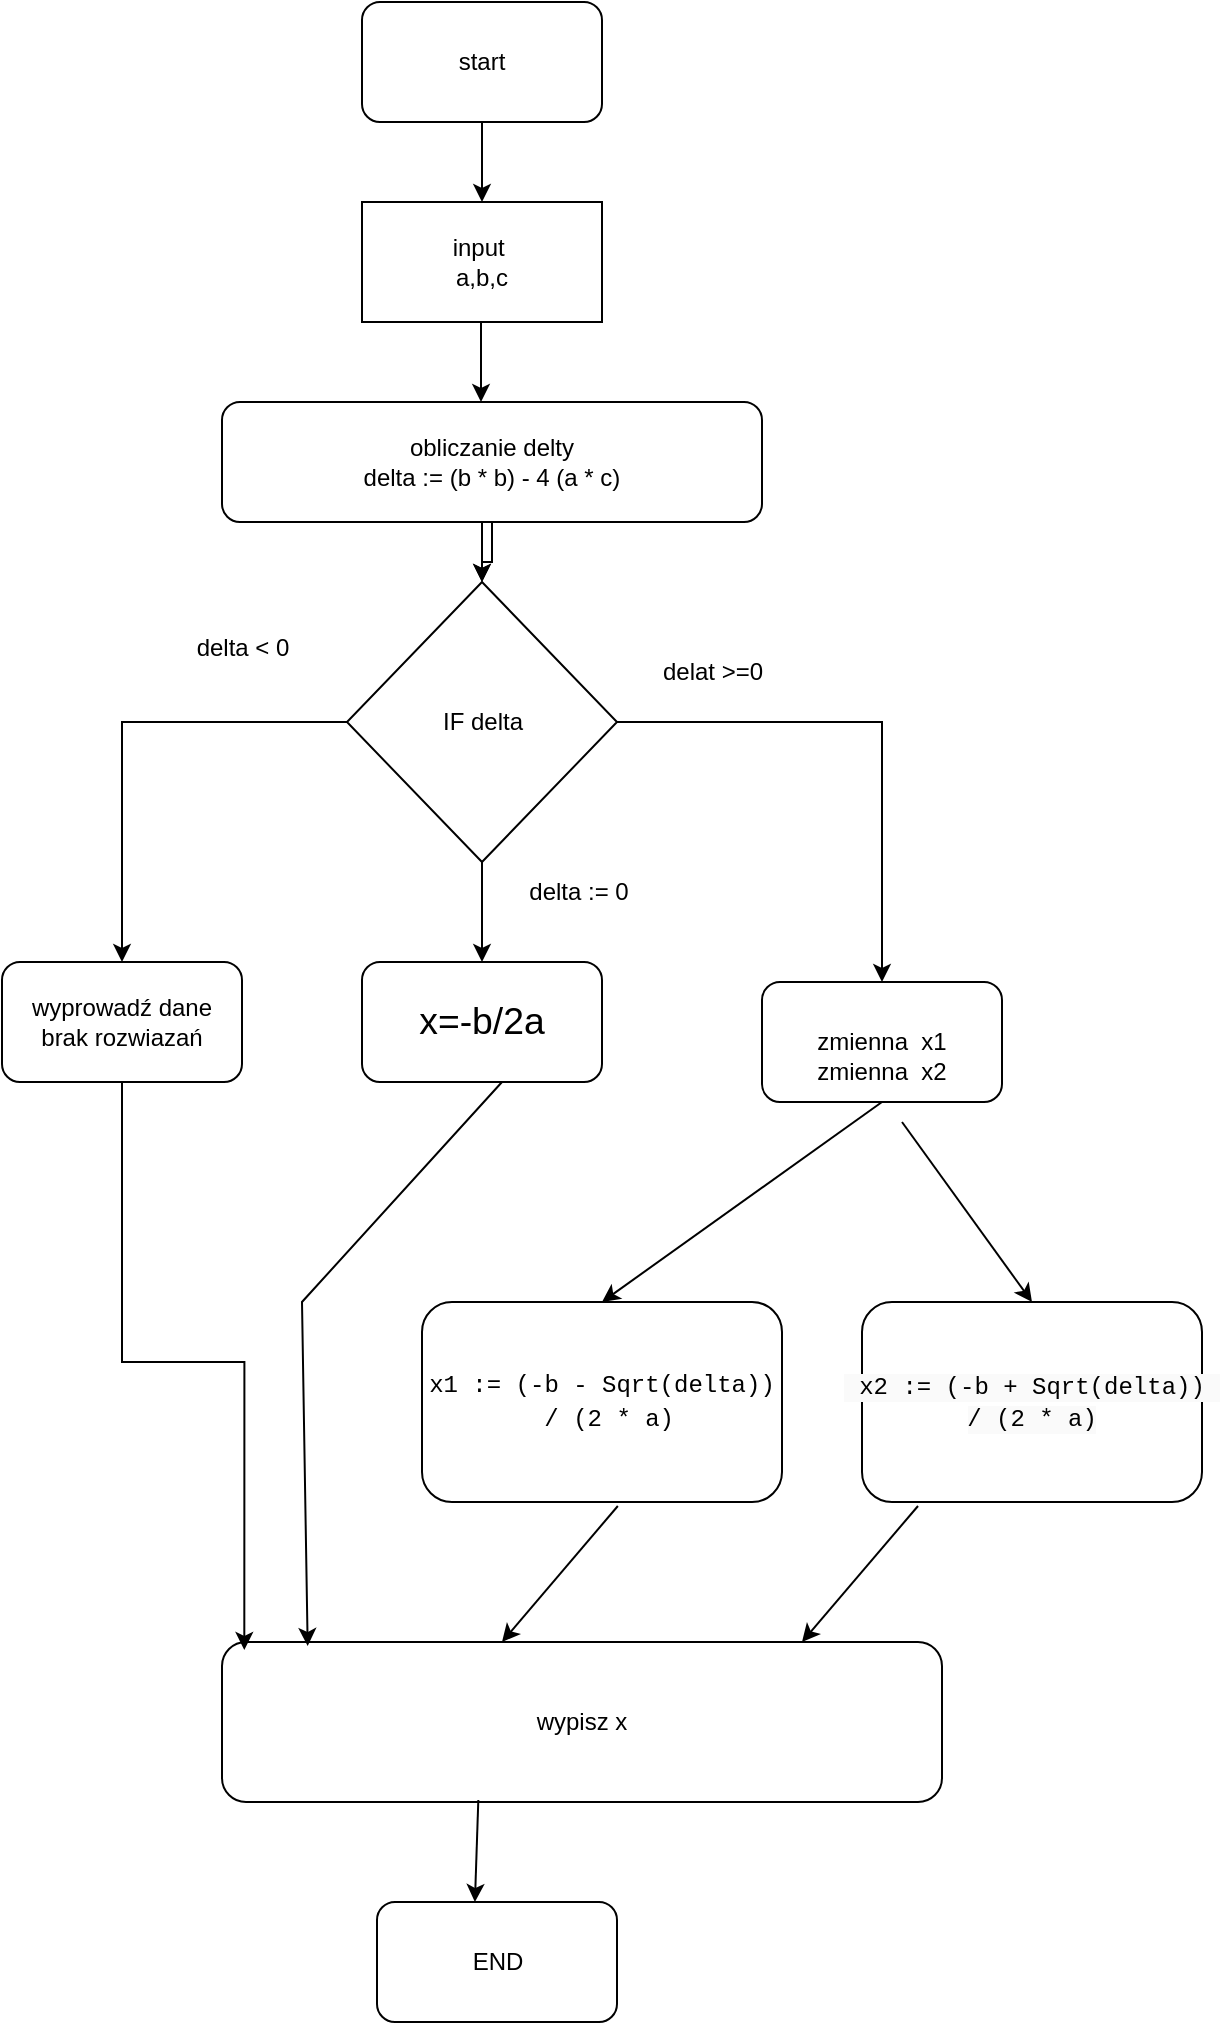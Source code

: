 <mxfile version="25.0.1">
  <diagram name="Page-1" id="rY8aTbDyzQEdGIXX13T_">
    <mxGraphModel dx="1549" dy="887" grid="1" gridSize="10" guides="1" tooltips="1" connect="1" arrows="1" fold="1" page="1" pageScale="1" pageWidth="850" pageHeight="1100" math="0" shadow="0">
      <root>
        <mxCell id="0" />
        <mxCell id="1" parent="0" />
        <mxCell id="3_7FV2yh24T6gY1ib8Ww-1" value="start" style="rounded=1;whiteSpace=wrap;html=1;" vertex="1" parent="1">
          <mxGeometry x="330" y="60" width="120" height="60" as="geometry" />
        </mxCell>
        <mxCell id="3_7FV2yh24T6gY1ib8Ww-2" value="input&amp;nbsp;&lt;div&gt;a,b,c&lt;/div&gt;" style="rounded=0;whiteSpace=wrap;html=1;" vertex="1" parent="1">
          <mxGeometry x="330" y="160" width="120" height="60" as="geometry" />
        </mxCell>
        <mxCell id="3_7FV2yh24T6gY1ib8Ww-52" value="" style="edgeStyle=orthogonalEdgeStyle;rounded=0;orthogonalLoop=1;jettySize=auto;html=1;" edge="1" parent="1" source="3_7FV2yh24T6gY1ib8Ww-3" target="3_7FV2yh24T6gY1ib8Ww-4">
          <mxGeometry relative="1" as="geometry" />
        </mxCell>
        <mxCell id="3_7FV2yh24T6gY1ib8Ww-53" value="" style="edgeStyle=orthogonalEdgeStyle;rounded=0;orthogonalLoop=1;jettySize=auto;html=1;" edge="1" parent="1" source="3_7FV2yh24T6gY1ib8Ww-3" target="3_7FV2yh24T6gY1ib8Ww-4">
          <mxGeometry relative="1" as="geometry">
            <Array as="points">
              <mxPoint x="390" y="330" />
              <mxPoint x="390" y="330" />
            </Array>
          </mxGeometry>
        </mxCell>
        <mxCell id="3_7FV2yh24T6gY1ib8Ww-3" value="obliczanie delty&lt;br&gt;delta := (b * b) - 4 (a * c)" style="rounded=1;whiteSpace=wrap;html=1;" vertex="1" parent="1">
          <mxGeometry x="260" y="260" width="270" height="60" as="geometry" />
        </mxCell>
        <mxCell id="3_7FV2yh24T6gY1ib8Ww-4" value="IF delta" style="rhombus;whiteSpace=wrap;html=1;" vertex="1" parent="1">
          <mxGeometry x="322.5" y="350" width="135" height="140" as="geometry" />
        </mxCell>
        <mxCell id="3_7FV2yh24T6gY1ib8Ww-5" value="&lt;div&gt;wyprowadź dane&lt;/div&gt;brak rozwiazań" style="rounded=1;whiteSpace=wrap;html=1;" vertex="1" parent="1">
          <mxGeometry x="150" y="540" width="120" height="60" as="geometry" />
        </mxCell>
        <mxCell id="3_7FV2yh24T6gY1ib8Ww-7" value="&lt;div style=&quot;text-align: left;&quot;&gt;&lt;font face=&quot;Arial, sans-serif&quot;&gt;&lt;span style=&quot;font-size: 18.667px; background-color: rgb(255, 255, 255);&quot;&gt;x=-b/2a&lt;/span&gt;&lt;/font&gt;&lt;/div&gt;" style="rounded=1;whiteSpace=wrap;html=1;" vertex="1" parent="1">
          <mxGeometry x="330" y="540" width="120" height="60" as="geometry" />
        </mxCell>
        <mxCell id="3_7FV2yh24T6gY1ib8Ww-9" value="" style="endArrow=classic;html=1;rounded=0;entryX=0.5;entryY=0;entryDx=0;entryDy=0;exitX=0;exitY=0.5;exitDx=0;exitDy=0;" edge="1" parent="1" source="3_7FV2yh24T6gY1ib8Ww-4" target="3_7FV2yh24T6gY1ib8Ww-5">
          <mxGeometry width="50" height="50" relative="1" as="geometry">
            <mxPoint x="290" y="350" as="sourcePoint" />
            <mxPoint x="250" y="410" as="targetPoint" />
            <Array as="points">
              <mxPoint x="210" y="420" />
            </Array>
          </mxGeometry>
        </mxCell>
        <mxCell id="3_7FV2yh24T6gY1ib8Ww-11" value="&lt;span style=&quot;color: rgba(0, 0, 0, 0); font-family: monospace; font-size: 0px; text-align: start;&quot;&gt;%3CmxGraphModel%3E%3Croot%3E%3CmxCell%20id%3D%220%22%2F%3E%3CmxCell%20id%3D%221%22%20parent%3D%220%22%2F%3E%3CmxCell%20id%3D%222%22%20value%3D%22%22%20style%3D%22rounded%3D1%3BwhiteSpace%3Dwrap%3Bhtml%3D1%3B%22%20vertex%3D%221%22%20parent%3D%221%22%3E%3CmxGeometry%20x%3D%22170%22%20y%3D%22430%22%20width%3D%22120%22%20height%3D%2260%22%20as%3D%22geometry%22%2F%3E%3C%2FmxCell%3E%3C%2Froot%3E%3C%2FmxGraphModel%3E&lt;/span&gt;&lt;span style=&quot;color: rgba(0, 0, 0, 0); font-family: monospace; font-size: 0px; text-align: start;&quot;&gt;%3CmxGraphModel%3E%3Croot%3E%3CmxCell%20id%3D%220%22%2F%3E%3CmxCell%20id%3D%221%22%20parent%3D%220%22%2F%3E%3CmxCell%20id%3D%222%22%20value%3D%22%22%20style%3D%22rounded%3D1%3BwhiteSpace%3Dwrap%3Bhtml%3D1%3B%22%20vertex%3D%221%22%20parent%3D%221%22%3E%3CmxGeometry%20x%3D%22170%22%20y%3D%22430%22%20width%3D%22120%22%20height%3D%2260%22%20as%3D%22geometry%22%2F%3E%3C%2FmxCell%3E%3C%2Froot%3E%3C%2FmxGraphModel%3E&amp;nbsp;&lt;/span&gt;&lt;font face=&quot;monospace&quot; color=&quot;rgba(0, 0, 0, 0)&quot;&gt;&lt;span style=&quot;font-size: 0px;&quot;&gt;%3CmxGraphModel%3E%3Croot%3E%3CmxCell%20id%3D%220%22%2F%3E%3CmxCell%20id%3D%221%22%20parent%3D%220%22%2F%3E%3CmxCell%20id%3D%222%22%20value%3D%22%22%20style%3D%22rounded%3D1%3BwhiteSpace%3Dwrap%3Bhtml%3D1%3B%22%20vertex%3D%221%22%20parent%3D%221%22%3E%3CmxGeometry%20x%3D%22170%22%20y%3D%22430%22%20width%3D%22120%22%20height%3D%2260%22%20as%3D%22geometry%22%2F%3E%3C%2FmxCell%3E%3C%2Froot%3E%3C%2FmxGraphModel%3E&lt;/span&gt;&lt;/font&gt;&lt;span style=&quot;color: rgba(0, 0, 0, 0); font-family: monospace; font-size: 0px; text-align: start;&quot;&gt;%3CmxGraphModel%3E%3Croot%3E%3CmxCell%20id%3D%220%22%2F%3E%3CmxCell%20id%3D%221%22%20parent%3D%220%22%2F%3E%3CmxCell%20id%3D%222%22%20value%3D%22%22%20style%3D%22rounded%3D1%3BwhiteSpace%3Dwrap%3Bhtml%3D1%3B%22%20vertex%3D%221%22%20parent%3D%221%22%3E%3CmxGeometry%20x%3D%22170%22%20y%3D%22430%22%20width%3D%22120%22%20height%3D%2260%22%20as%3D%22geometry%22%2F%3E%3C%2FmxCell%3E%3C%2Froot%3E%3C%2FmxGraphModel%3E&lt;/span&gt;delta &amp;lt; 0" style="text;html=1;align=center;verticalAlign=middle;resizable=0;points=[];autosize=1;strokeColor=none;fillColor=none;" vertex="1" parent="1">
          <mxGeometry x="235" y="368" width="70" height="30" as="geometry" />
        </mxCell>
        <mxCell id="3_7FV2yh24T6gY1ib8Ww-12" value="" style="endArrow=classic;html=1;rounded=0;exitX=0.5;exitY=1;exitDx=0;exitDy=0;entryX=0.5;entryY=0;entryDx=0;entryDy=0;" edge="1" parent="1" source="3_7FV2yh24T6gY1ib8Ww-4" target="3_7FV2yh24T6gY1ib8Ww-7">
          <mxGeometry width="50" height="50" relative="1" as="geometry">
            <mxPoint x="520" y="510" as="sourcePoint" />
            <mxPoint x="590" y="350" as="targetPoint" />
            <Array as="points" />
          </mxGeometry>
        </mxCell>
        <mxCell id="3_7FV2yh24T6gY1ib8Ww-13" value="" style="endArrow=classic;html=1;rounded=0;entryX=0.5;entryY=0;entryDx=0;entryDy=0;exitX=1;exitY=0.5;exitDx=0;exitDy=0;" edge="1" parent="1" source="3_7FV2yh24T6gY1ib8Ww-4" target="3_7FV2yh24T6gY1ib8Ww-16">
          <mxGeometry width="50" height="50" relative="1" as="geometry">
            <mxPoint x="348" y="410" as="sourcePoint" />
            <mxPoint x="220" y="550" as="targetPoint" />
            <Array as="points">
              <mxPoint x="590" y="420" />
            </Array>
          </mxGeometry>
        </mxCell>
        <mxCell id="3_7FV2yh24T6gY1ib8Ww-14" value="delta := 0" style="text;html=1;align=center;verticalAlign=middle;resizable=0;points=[];autosize=1;strokeColor=none;fillColor=none;" vertex="1" parent="1">
          <mxGeometry x="402.5" y="490" width="70" height="30" as="geometry" />
        </mxCell>
        <mxCell id="3_7FV2yh24T6gY1ib8Ww-15" value="delat &amp;gt;=0" style="text;html=1;align=center;verticalAlign=middle;resizable=0;points=[];autosize=1;strokeColor=none;fillColor=none;" vertex="1" parent="1">
          <mxGeometry x="470" y="380" width="70" height="30" as="geometry" />
        </mxCell>
        <mxCell id="3_7FV2yh24T6gY1ib8Ww-16" value="&lt;br&gt;zmienna&amp;nbsp; x1&lt;br&gt;zmienna&amp;nbsp; x2" style="rounded=1;whiteSpace=wrap;html=1;" vertex="1" parent="1">
          <mxGeometry x="530" y="550" width="120" height="60" as="geometry" />
        </mxCell>
        <mxCell id="3_7FV2yh24T6gY1ib8Ww-21" value="" style="endArrow=classic;html=1;rounded=0;exitX=0.5;exitY=1;exitDx=0;exitDy=0;entryX=0.5;entryY=0;entryDx=0;entryDy=0;" edge="1" parent="1" source="3_7FV2yh24T6gY1ib8Ww-1" target="3_7FV2yh24T6gY1ib8Ww-2">
          <mxGeometry width="50" height="50" relative="1" as="geometry">
            <mxPoint x="120" y="290" as="sourcePoint" />
            <mxPoint x="130" y="370" as="targetPoint" />
            <Array as="points">
              <mxPoint x="390" y="140" />
            </Array>
          </mxGeometry>
        </mxCell>
        <mxCell id="3_7FV2yh24T6gY1ib8Ww-23" value="" style="endArrow=classic;html=1;rounded=0;exitX=0.5;exitY=1;exitDx=0;exitDy=0;entryX=0.5;entryY=0;entryDx=0;entryDy=0;" edge="1" parent="1">
          <mxGeometry width="50" height="50" relative="1" as="geometry">
            <mxPoint x="389.5" y="220" as="sourcePoint" />
            <mxPoint x="389.5" y="260" as="targetPoint" />
            <Array as="points" />
          </mxGeometry>
        </mxCell>
        <mxCell id="3_7FV2yh24T6gY1ib8Ww-25" value="" style="endArrow=classic;html=1;rounded=0;entryX=0.5;entryY=0;entryDx=0;entryDy=0;exitX=0.5;exitY=1;exitDx=0;exitDy=0;" edge="1" parent="1" source="3_7FV2yh24T6gY1ib8Ww-16" target="3_7FV2yh24T6gY1ib8Ww-33">
          <mxGeometry width="50" height="50" relative="1" as="geometry">
            <mxPoint x="590" y="620" as="sourcePoint" />
            <mxPoint x="590" y="710" as="targetPoint" />
            <Array as="points" />
          </mxGeometry>
        </mxCell>
        <mxCell id="3_7FV2yh24T6gY1ib8Ww-33" value="&lt;font style=&quot;forced-color-adjust: none; color: rgb(0, 0, 0); font-family: ui-monospace, SFMono-Regular, &amp;quot;SF Mono&amp;quot;, Menlo, Consolas, &amp;quot;Liberation Mono&amp;quot;, monospace; font-size: 12px; font-style: normal; font-variant-ligatures: normal; font-variant-caps: normal; font-weight: 400; letter-spacing: normal; orphans: 2; text-align: left; text-indent: 0px; text-transform: none; widows: 2; word-spacing: 0px; -webkit-text-stroke-width: 0px; white-space: pre; text-decoration-thickness: initial; text-decoration-style: initial; text-decoration-color: initial;&quot;&gt;x1 := (-b - Sqrt(delta))&lt;/font&gt;&lt;div&gt;&lt;font style=&quot;forced-color-adjust: none; color: rgb(0, 0, 0); font-family: ui-monospace, SFMono-Regular, &amp;quot;SF Mono&amp;quot;, Menlo, Consolas, &amp;quot;Liberation Mono&amp;quot;, monospace; font-size: 12px; font-style: normal; font-variant-ligatures: normal; font-variant-caps: normal; font-weight: 400; letter-spacing: normal; orphans: 2; text-align: left; text-indent: 0px; text-transform: none; widows: 2; word-spacing: 0px; -webkit-text-stroke-width: 0px; white-space: pre; text-decoration-thickness: initial; text-decoration-style: initial; text-decoration-color: initial;&quot;&gt; / (2 * a)&lt;/font&gt;&lt;span style=&quot;forced-color-adjust: none; color: rgb(0, 0, 0); font-family: ui-monospace, SFMono-Regular, &amp;quot;SF Mono&amp;quot;, Menlo, Consolas, &amp;quot;Liberation Mono&amp;quot;, monospace; font-style: normal; font-variant-ligatures: normal; font-variant-caps: normal; font-weight: 400; letter-spacing: normal; orphans: 2; text-align: left; text-indent: 0px; text-transform: none; widows: 2; word-spacing: 0px; -webkit-text-stroke-width: 0px; white-space: pre; text-decoration-thickness: initial; text-decoration-style: initial; text-decoration-color: initial; font-size: 14px;&quot;&gt;&lt;br style=&quot;forced-color-adjust: none;&quot;&gt;&lt;/span&gt;&lt;/div&gt;" style="rounded=1;whiteSpace=wrap;html=1;" vertex="1" parent="1">
          <mxGeometry x="360" y="710" width="180" height="100" as="geometry" />
        </mxCell>
        <mxCell id="3_7FV2yh24T6gY1ib8Ww-34" value="&lt;span style=&quot;font-family: ui-monospace, SFMono-Regular, &amp;quot;SF Mono&amp;quot;, Menlo, Consolas, &amp;quot;Liberation Mono&amp;quot;, monospace; text-align: left; white-space: pre; background-color: rgb(250, 250, 250);&quot;&gt;&lt;font&gt; x2 := (-b + Sqrt(delta)) &lt;/font&gt;&lt;/span&gt;&lt;div&gt;&lt;span style=&quot;font-family: ui-monospace, SFMono-Regular, &amp;quot;SF Mono&amp;quot;, Menlo, Consolas, &amp;quot;Liberation Mono&amp;quot;, monospace; text-align: left; white-space: pre; background-color: rgb(250, 250, 250);&quot;&gt;&lt;font&gt;/ (2 * a)&lt;/font&gt;&lt;/span&gt;&lt;/div&gt;" style="rounded=1;whiteSpace=wrap;html=1;" vertex="1" parent="1">
          <mxGeometry x="580" y="710" width="170" height="100" as="geometry" />
        </mxCell>
        <mxCell id="3_7FV2yh24T6gY1ib8Ww-35" value="" style="endArrow=classic;html=1;rounded=0;entryX=0.5;entryY=0;entryDx=0;entryDy=0;exitX=0.5;exitY=1;exitDx=0;exitDy=0;" edge="1" parent="1" target="3_7FV2yh24T6gY1ib8Ww-34">
          <mxGeometry width="50" height="50" relative="1" as="geometry">
            <mxPoint x="600" y="620" as="sourcePoint" />
            <mxPoint x="460" y="720" as="targetPoint" />
            <Array as="points" />
          </mxGeometry>
        </mxCell>
        <mxCell id="3_7FV2yh24T6gY1ib8Ww-36" value="wypisz x" style="rounded=1;whiteSpace=wrap;html=1;" vertex="1" parent="1">
          <mxGeometry x="260" y="880" width="360" height="80" as="geometry" />
        </mxCell>
        <mxCell id="3_7FV2yh24T6gY1ib8Ww-37" value="" style="endArrow=classic;html=1;rounded=0;entryX=0.119;entryY=0.025;entryDx=0;entryDy=0;entryPerimeter=0;" edge="1" parent="1" target="3_7FV2yh24T6gY1ib8Ww-36">
          <mxGeometry width="50" height="50" relative="1" as="geometry">
            <mxPoint x="400" y="600" as="sourcePoint" />
            <mxPoint x="450" y="550" as="targetPoint" />
            <Array as="points">
              <mxPoint x="300" y="710" />
            </Array>
          </mxGeometry>
        </mxCell>
        <mxCell id="3_7FV2yh24T6gY1ib8Ww-43" style="edgeStyle=orthogonalEdgeStyle;rounded=0;orthogonalLoop=1;jettySize=auto;html=1;exitX=0.5;exitY=1;exitDx=0;exitDy=0;entryX=0.031;entryY=0.05;entryDx=0;entryDy=0;entryPerimeter=0;" edge="1" parent="1" source="3_7FV2yh24T6gY1ib8Ww-5" target="3_7FV2yh24T6gY1ib8Ww-36">
          <mxGeometry relative="1" as="geometry" />
        </mxCell>
        <mxCell id="3_7FV2yh24T6gY1ib8Ww-46" value="" style="endArrow=classic;html=1;rounded=0;entryX=0.5;entryY=0;entryDx=0;entryDy=0;exitX=0.544;exitY=1.02;exitDx=0;exitDy=0;exitPerimeter=0;" edge="1" parent="1" source="3_7FV2yh24T6gY1ib8Ww-33">
          <mxGeometry width="50" height="50" relative="1" as="geometry">
            <mxPoint x="540" y="780" as="sourcePoint" />
            <mxPoint x="400" y="880" as="targetPoint" />
            <Array as="points" />
          </mxGeometry>
        </mxCell>
        <mxCell id="3_7FV2yh24T6gY1ib8Ww-47" value="" style="endArrow=classic;html=1;rounded=0;entryX=0.5;entryY=0;entryDx=0;entryDy=0;exitX=0.544;exitY=1.02;exitDx=0;exitDy=0;exitPerimeter=0;" edge="1" parent="1">
          <mxGeometry width="50" height="50" relative="1" as="geometry">
            <mxPoint x="608" y="812" as="sourcePoint" />
            <mxPoint x="550" y="880" as="targetPoint" />
            <Array as="points" />
          </mxGeometry>
        </mxCell>
        <mxCell id="3_7FV2yh24T6gY1ib8Ww-48" value="END" style="rounded=1;whiteSpace=wrap;html=1;" vertex="1" parent="1">
          <mxGeometry x="337.5" y="1010" width="120" height="60" as="geometry" />
        </mxCell>
        <mxCell id="3_7FV2yh24T6gY1ib8Ww-50" value="" style="endArrow=classic;html=1;rounded=0;entryX=0.408;entryY=0;entryDx=0;entryDy=0;entryPerimeter=0;exitX=0.356;exitY=0.988;exitDx=0;exitDy=0;exitPerimeter=0;" edge="1" parent="1" source="3_7FV2yh24T6gY1ib8Ww-36" target="3_7FV2yh24T6gY1ib8Ww-48">
          <mxGeometry width="50" height="50" relative="1" as="geometry">
            <mxPoint x="430" y="960" as="sourcePoint" />
            <mxPoint x="480" y="910" as="targetPoint" />
            <Array as="points" />
          </mxGeometry>
        </mxCell>
      </root>
    </mxGraphModel>
  </diagram>
</mxfile>
